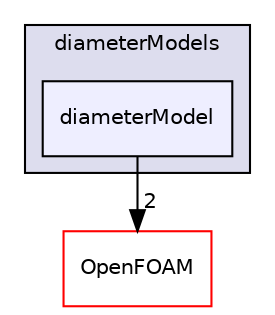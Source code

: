 digraph "src/phaseSystemModels/reactingEulerFoam/phaseSystems/diameterModels/diameterModel" {
  bgcolor=transparent;
  compound=true
  node [ fontsize="10", fontname="Helvetica"];
  edge [ labelfontsize="10", labelfontname="Helvetica"];
  subgraph clusterdir_392fb4ca1bfd99dbd8b53c7f4b9bb9ee {
    graph [ bgcolor="#ddddee", pencolor="black", label="diameterModels" fontname="Helvetica", fontsize="10", URL="dir_392fb4ca1bfd99dbd8b53c7f4b9bb9ee.html"]
  dir_2178e209def571dfe8140bb837078c63 [shape=box, label="diameterModel", style="filled", fillcolor="#eeeeff", pencolor="black", URL="dir_2178e209def571dfe8140bb837078c63.html"];
  }
  dir_c5473ff19b20e6ec4dfe5c310b3778a8 [shape=box label="OpenFOAM" color="red" URL="dir_c5473ff19b20e6ec4dfe5c310b3778a8.html"];
  dir_2178e209def571dfe8140bb837078c63->dir_c5473ff19b20e6ec4dfe5c310b3778a8 [headlabel="2", labeldistance=1.5 headhref="dir_003212_002151.html"];
}
